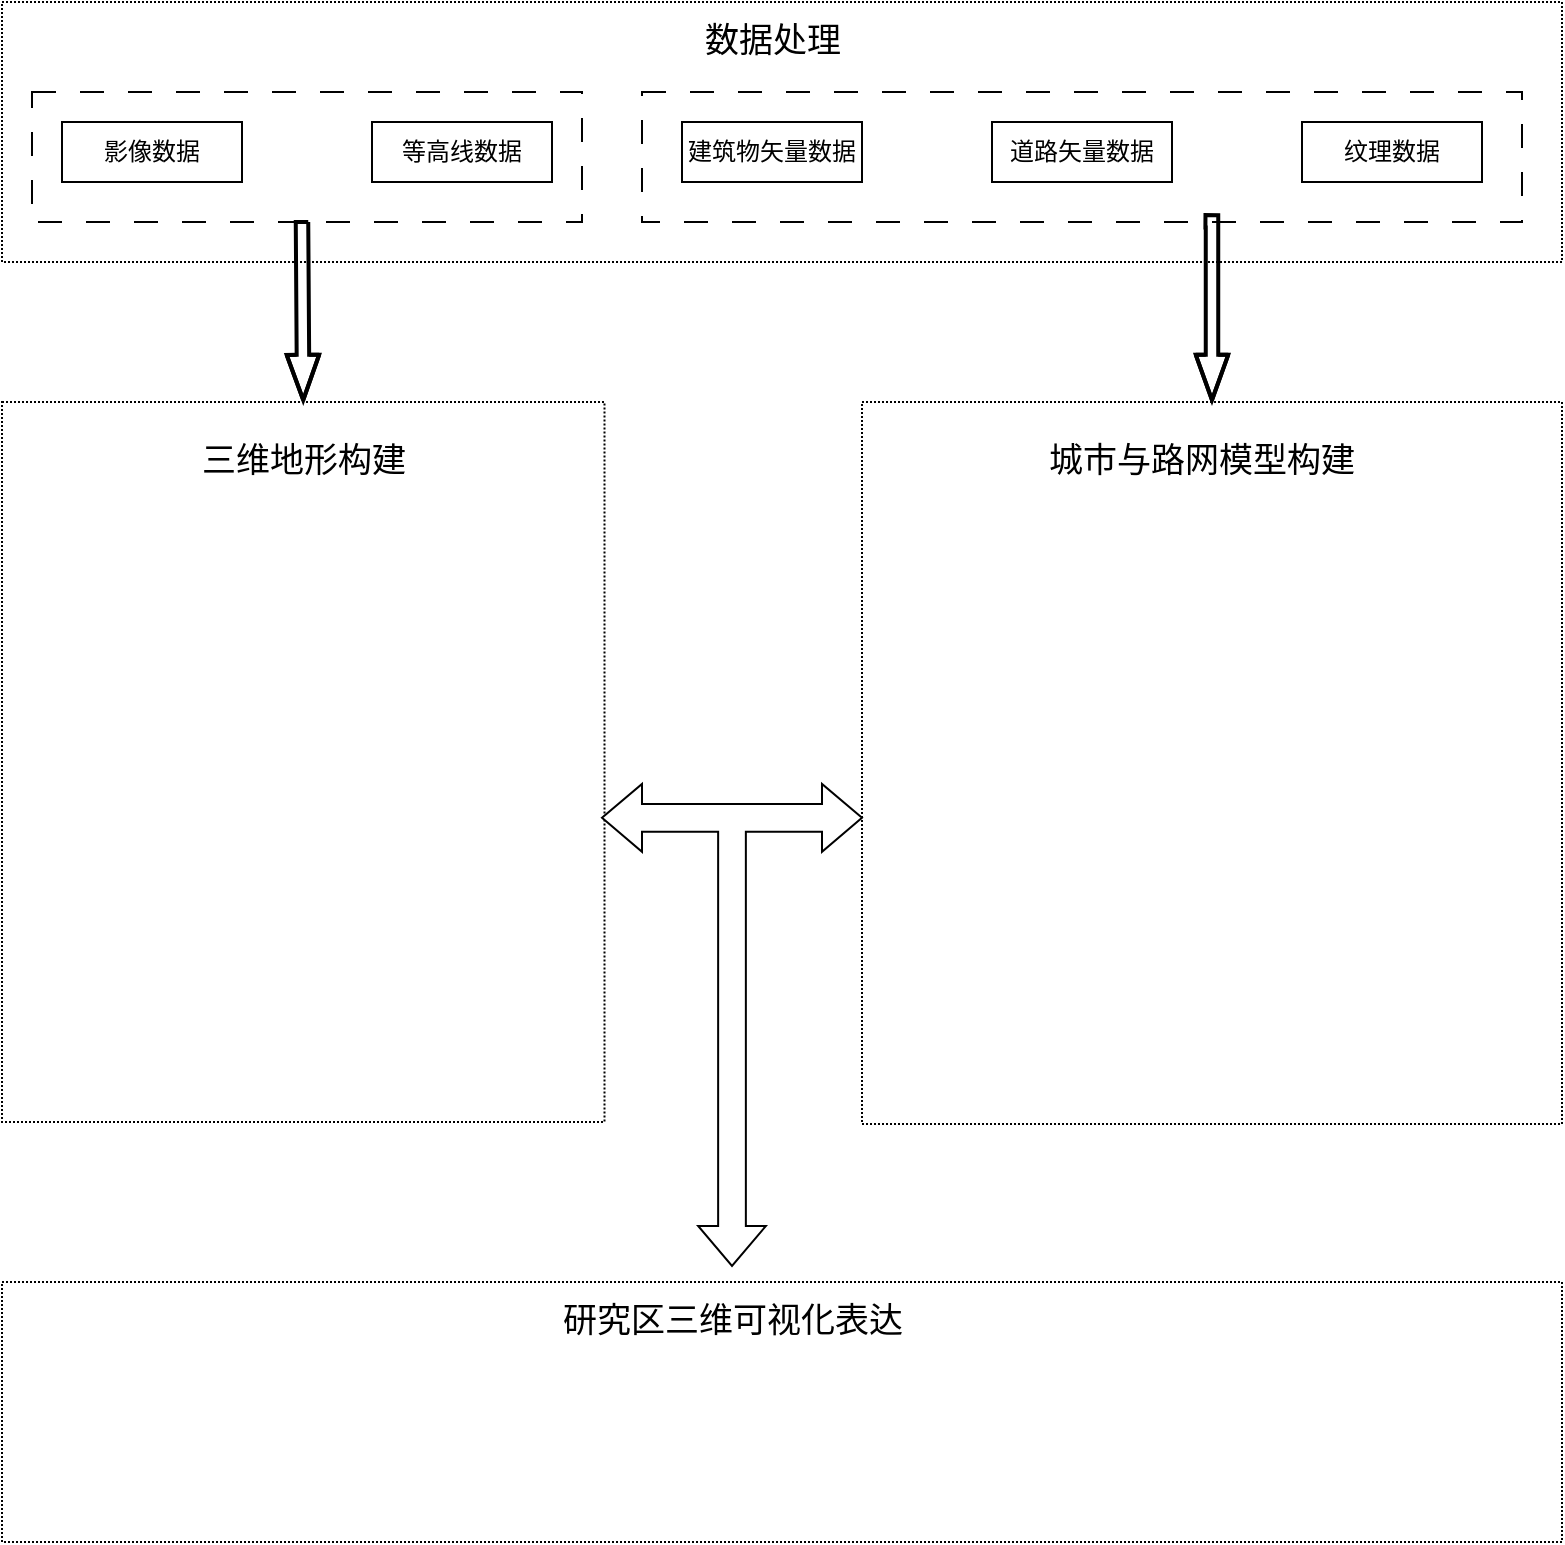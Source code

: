 <mxfile version="22.1.7" type="github">
  <diagram name="第 1 页" id="3DLmhqvNEGKwdh4Kj9e7">
    <mxGraphModel dx="78" dy="41" grid="1" gridSize="10" guides="1" tooltips="1" connect="1" arrows="1" fold="1" page="1" pageScale="1" pageWidth="1169" pageHeight="827" math="0" shadow="0">
      <root>
        <mxCell id="0" />
        <mxCell id="1" parent="0" />
        <mxCell id="q4kZ703Dppg0LJKYkS-L-1" value="" style="rounded=0;whiteSpace=wrap;html=1;dashed=1;dashPattern=1 1;" vertex="1" parent="1">
          <mxGeometry x="180" y="40" width="780" height="130" as="geometry" />
        </mxCell>
        <mxCell id="q4kZ703Dppg0LJKYkS-L-10" value="" style="rounded=0;whiteSpace=wrap;html=1;dashed=1;dashPattern=12 12;" vertex="1" parent="1">
          <mxGeometry x="195" y="85" width="275" height="65" as="geometry" />
        </mxCell>
        <mxCell id="q4kZ703Dppg0LJKYkS-L-2" value="影像数据" style="rounded=0;whiteSpace=wrap;html=1;" vertex="1" parent="1">
          <mxGeometry x="210" y="100" width="90" height="30" as="geometry" />
        </mxCell>
        <mxCell id="q4kZ703Dppg0LJKYkS-L-11" value="" style="rounded=0;whiteSpace=wrap;html=1;dashed=1;dashPattern=12 12;" vertex="1" parent="1">
          <mxGeometry x="500" y="85" width="440" height="65" as="geometry" />
        </mxCell>
        <mxCell id="q4kZ703Dppg0LJKYkS-L-3" value="纹理数据" style="rounded=0;whiteSpace=wrap;html=1;" vertex="1" parent="1">
          <mxGeometry x="830" y="100" width="90" height="30" as="geometry" />
        </mxCell>
        <mxCell id="q4kZ703Dppg0LJKYkS-L-4" value="建筑物矢量数据" style="rounded=0;whiteSpace=wrap;html=1;" vertex="1" parent="1">
          <mxGeometry x="520" y="100" width="90" height="30" as="geometry" />
        </mxCell>
        <mxCell id="q4kZ703Dppg0LJKYkS-L-7" value="道路矢量数据" style="rounded=0;whiteSpace=wrap;html=1;" vertex="1" parent="1">
          <mxGeometry x="675" y="100" width="90" height="30" as="geometry" />
        </mxCell>
        <mxCell id="q4kZ703Dppg0LJKYkS-L-8" value="等高线数据" style="rounded=0;whiteSpace=wrap;html=1;" vertex="1" parent="1">
          <mxGeometry x="365" y="100" width="90" height="30" as="geometry" />
        </mxCell>
        <mxCell id="q4kZ703Dppg0LJKYkS-L-9" value="数据处理" style="text;html=1;strokeColor=none;fillColor=none;align=center;verticalAlign=middle;whiteSpace=wrap;rounded=0;fontSize=17;" vertex="1" parent="1">
          <mxGeometry x="527.5" y="50" width="75" height="20" as="geometry" />
        </mxCell>
        <mxCell id="q4kZ703Dppg0LJKYkS-L-13" value="" style="rounded=0;whiteSpace=wrap;html=1;dashed=1;dashPattern=1 1;" vertex="1" parent="1">
          <mxGeometry x="180" y="240" width="301.25" height="360" as="geometry" />
        </mxCell>
        <mxCell id="q4kZ703Dppg0LJKYkS-L-15" style="edgeStyle=orthogonalEdgeStyle;rounded=0;orthogonalLoop=1;jettySize=auto;html=1;entryX=0.5;entryY=0;entryDx=0;entryDy=0;fontStyle=1;strokeWidth=2;shape=flexArrow;width=5.238;endSize=6.862;endWidth=7.991;" edge="1" parent="1" target="q4kZ703Dppg0LJKYkS-L-13">
          <mxGeometry relative="1" as="geometry">
            <mxPoint x="330" y="149" as="sourcePoint" />
            <mxPoint x="339" y="269" as="targetPoint" />
            <Array as="points">
              <mxPoint x="330" y="150" />
              <mxPoint x="331" y="150" />
            </Array>
          </mxGeometry>
        </mxCell>
        <mxCell id="q4kZ703Dppg0LJKYkS-L-16" value="三维地形构建" style="text;html=1;strokeColor=none;fillColor=none;align=center;verticalAlign=middle;whiteSpace=wrap;rounded=0;fontSize=17;" vertex="1" parent="1">
          <mxGeometry x="270.63" y="260" width="120" height="20" as="geometry" />
        </mxCell>
        <mxCell id="q4kZ703Dppg0LJKYkS-L-17" value="" style="rounded=0;whiteSpace=wrap;html=1;dashed=1;dashPattern=1 1;" vertex="1" parent="1">
          <mxGeometry x="610" y="240" width="350" height="361" as="geometry" />
        </mxCell>
        <mxCell id="q4kZ703Dppg0LJKYkS-L-18" style="edgeStyle=orthogonalEdgeStyle;rounded=0;orthogonalLoop=1;jettySize=auto;html=1;entryX=0.5;entryY=0;entryDx=0;entryDy=0;fontStyle=1;strokeWidth=2;shape=flexArrow;width=5.238;endSize=6.862;endWidth=7.991;exitX=0.638;exitY=0.995;exitDx=0;exitDy=0;exitPerimeter=0;" edge="1" parent="1" target="q4kZ703Dppg0LJKYkS-L-17" source="q4kZ703Dppg0LJKYkS-L-11">
          <mxGeometry relative="1" as="geometry">
            <mxPoint x="780" y="150" as="sourcePoint" />
            <mxPoint x="739" y="270" as="targetPoint" />
            <Array as="points">
              <mxPoint x="785" y="150" />
            </Array>
          </mxGeometry>
        </mxCell>
        <mxCell id="q4kZ703Dppg0LJKYkS-L-19" value="城市与路网模型构建" style="text;html=1;strokeColor=none;fillColor=none;align=center;verticalAlign=middle;whiteSpace=wrap;rounded=0;fontSize=17;" vertex="1" parent="1">
          <mxGeometry x="700" y="260" width="160" height="20" as="geometry" />
        </mxCell>
        <mxCell id="q4kZ703Dppg0LJKYkS-L-20" value="" style="html=1;shadow=0;dashed=0;align=center;verticalAlign=middle;shape=mxgraph.arrows2.triadArrow;dy=10;dx=20;arrowHead=33.86;rotation=-180;" vertex="1" parent="1">
          <mxGeometry x="480" y="431" width="130" height="241" as="geometry" />
        </mxCell>
        <mxCell id="q4kZ703Dppg0LJKYkS-L-22" value="" style="rounded=0;whiteSpace=wrap;html=1;dashed=1;dashPattern=1 1;" vertex="1" parent="1">
          <mxGeometry x="180" y="680" width="780" height="130" as="geometry" />
        </mxCell>
        <mxCell id="q4kZ703Dppg0LJKYkS-L-23" value="研究区三维可视化表达" style="text;html=1;strokeColor=none;fillColor=none;align=center;verticalAlign=middle;whiteSpace=wrap;rounded=0;fontSize=17;" vertex="1" parent="1">
          <mxGeometry x="452.5" y="690" width="185" height="20" as="geometry" />
        </mxCell>
      </root>
    </mxGraphModel>
  </diagram>
</mxfile>
